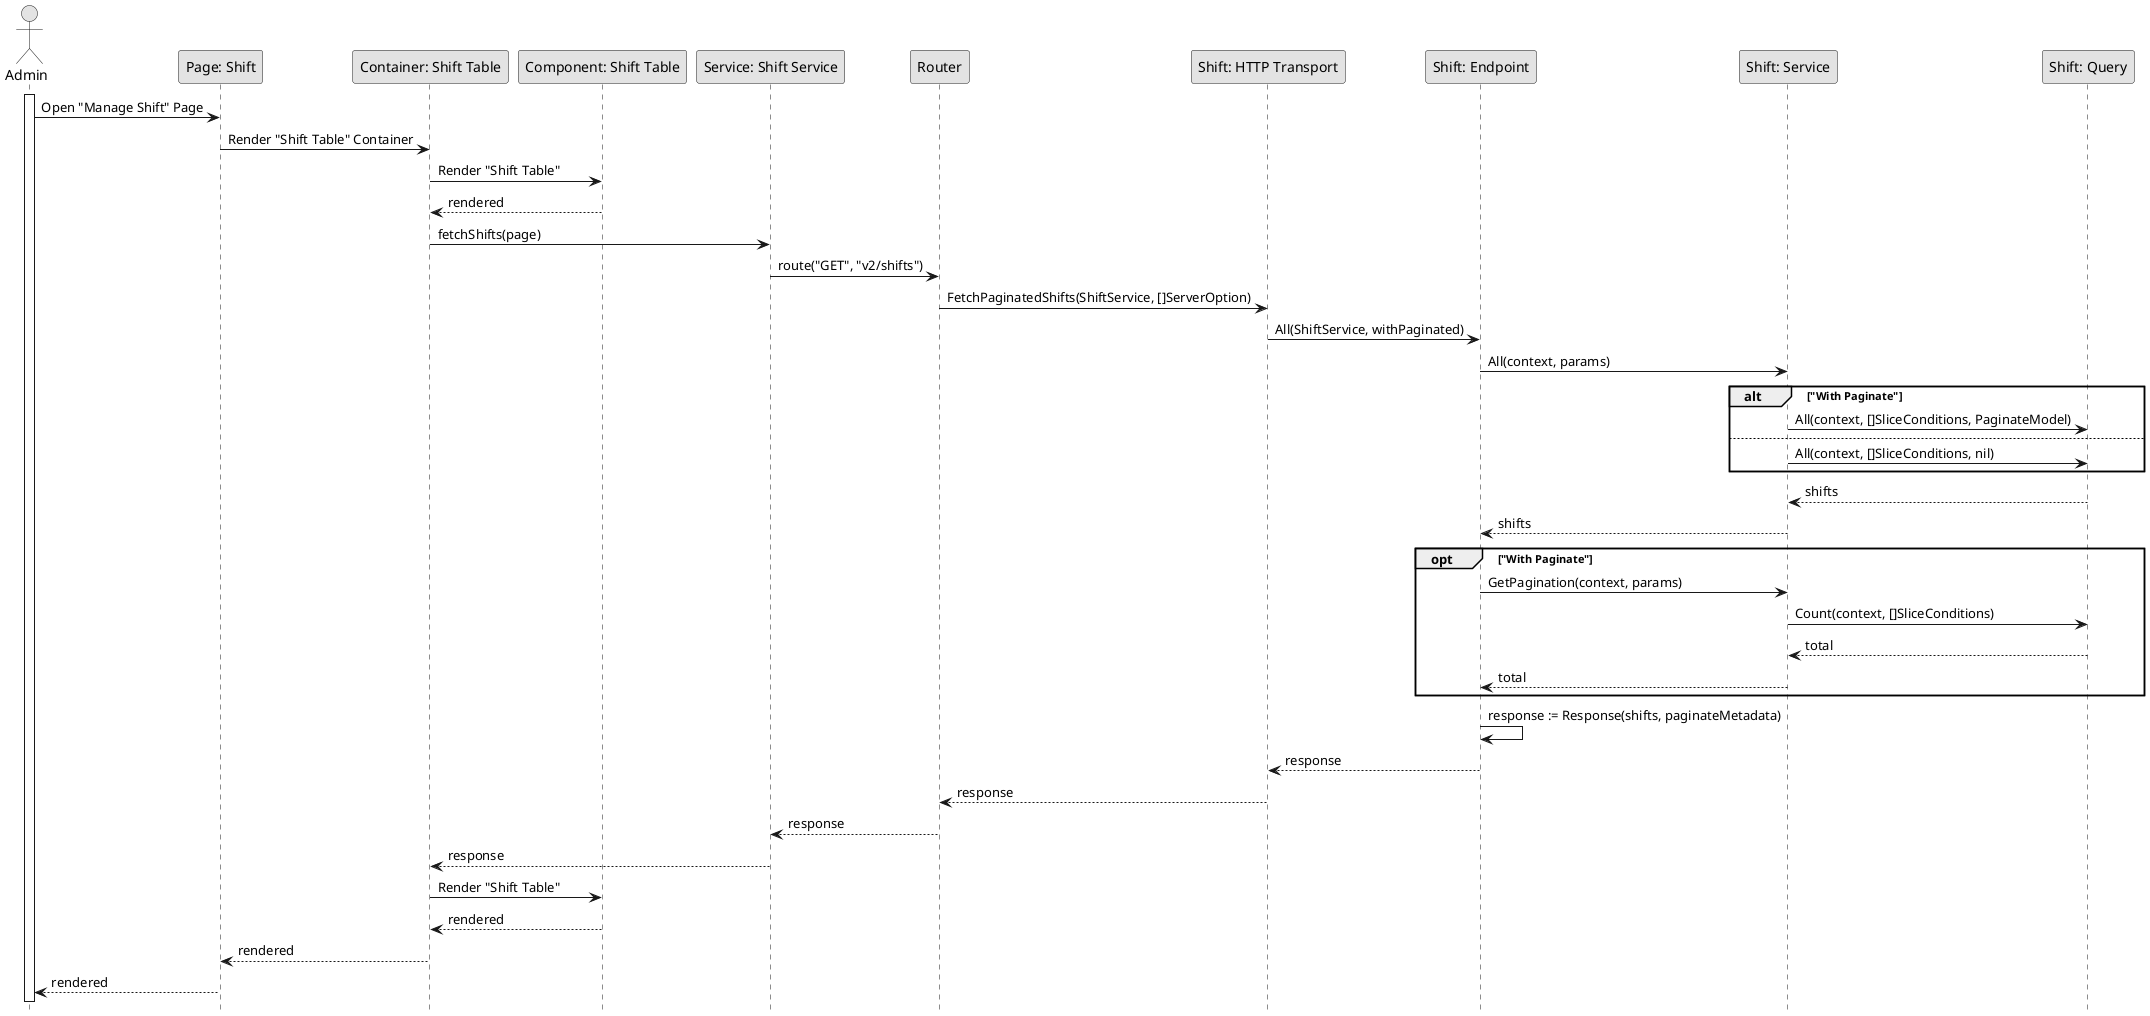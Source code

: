 @startuml GetShift

skinparam Monochrome true
skinparam Shadowing false
hide footbox

actor Admin
participant "Page: Shift" as ShiftPage
participant "Container: Shift Table" as ShiftTableContainer
participant "Component: Shift Table" as ShiftTable
participant "Service: Shift Service" as FEShiftService
participant "Router" as Router
participant "Shift: HTTP Transport" as ShiftHTTPTransport
participant "Shift: Endpoint" as ShiftEndpoint
participant "Shift: Service" as ShiftService
participant "Shift: Query" as ShiftQuery

activate Admin

Admin->ShiftPage: Open "Manage Shift" Page
ShiftPage->ShiftTableContainer: Render "Shift Table" Container
ShiftTableContainer->ShiftTable: Render "Shift Table"
ShiftTable-->ShiftTableContainer: rendered
ShiftTableContainer->FEShiftService: fetchShifts(page)
FEShiftService->Router: route("GET", "v2/shifts")
Router->ShiftHTTPTransport: FetchPaginatedShifts(ShiftService, []ServerOption)
ShiftHTTPTransport->ShiftEndpoint: All(ShiftService, withPaginated)
ShiftEndpoint->ShiftService: All(context, params)

alt "With Paginate"
    ShiftService->ShiftQuery: All(context, []SliceConditions, PaginateModel)
else
    ShiftService->ShiftQuery: All(context, []SliceConditions, nil)
end
ShiftQuery-->ShiftService: shifts
ShiftService-->ShiftEndpoint: shifts

opt "With Paginate"
    ShiftEndpoint->ShiftService: GetPagination(context, params)
    ShiftService->ShiftQuery: Count(context, []SliceConditions)
    ShiftQuery-->ShiftService: total
    ShiftService-->ShiftEndpoint: total
end

ShiftEndpoint->ShiftEndpoint: response := Response(shifts, paginateMetadata)
ShiftEndpoint-->ShiftHTTPTransport: response
ShiftHTTPTransport-->Router: response
Router-->FEShiftService: response
FEShiftService-->ShiftTableContainer: response
ShiftTableContainer->ShiftTable: Render "Shift Table"
ShiftTable-->ShiftTableContainer: rendered
ShiftTableContainer-->ShiftPage: rendered
ShiftPage-->Admin: rendered

@enduml